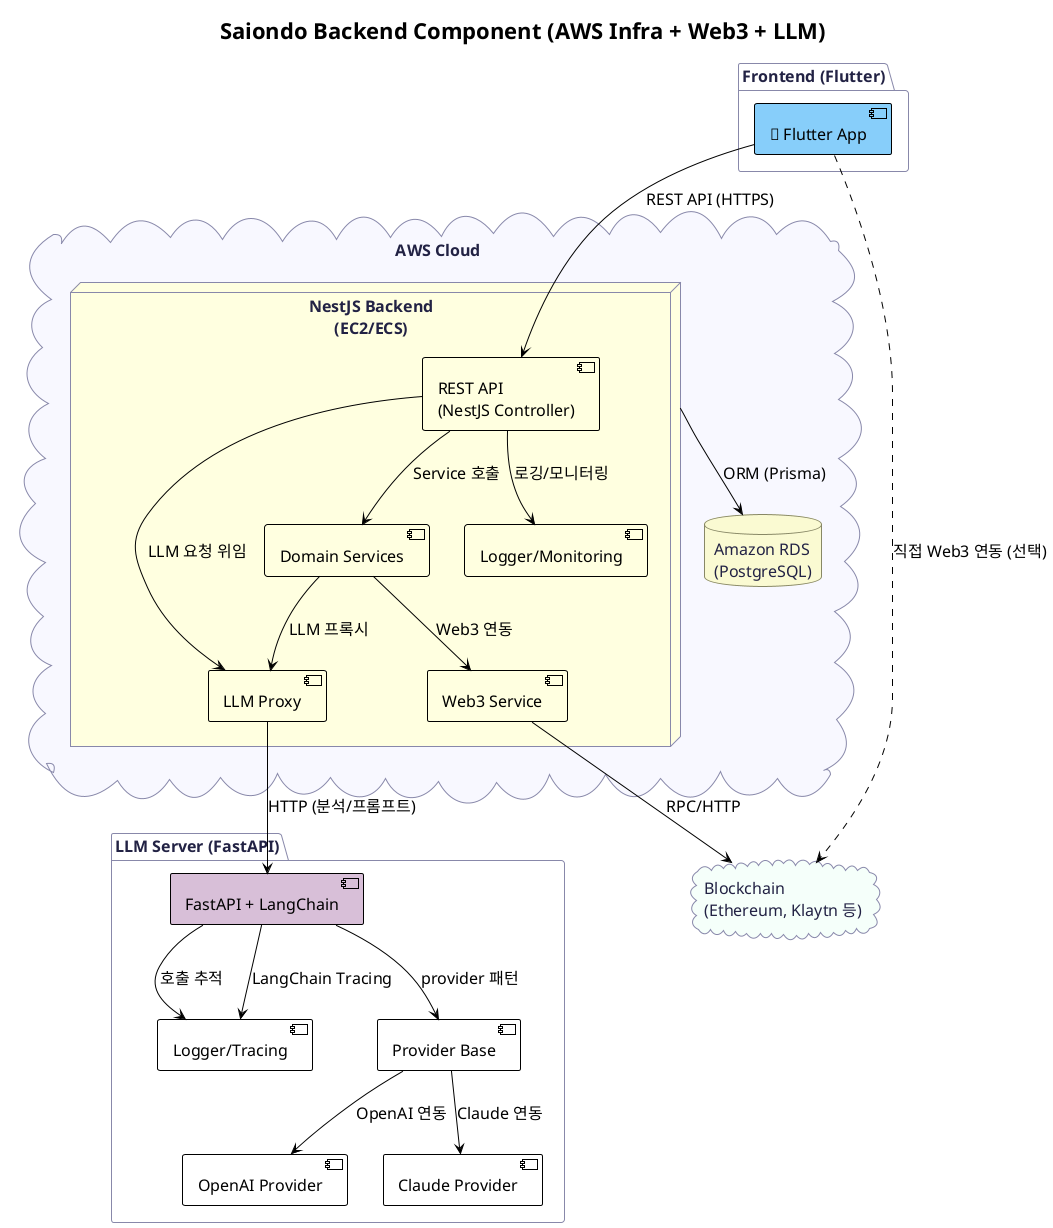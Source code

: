 @startuml
!theme plain
title Saiondo Backend Component (AWS Infra + Web3 + LLM)

skinparam defaultFontSize 16
skinparam package {
  BackgroundColor #FFFFFF
  BorderColor #8888AA
  FontColor #222244
}
skinparam cloud {
  BackgroundColor #F8F8FF
  BorderColor #8888AA
  FontColor #222244
}
skinparam database {
  BackgroundColor #FFFFF0
  BorderColor #888866
  FontColor #222244
}
skinparam storage {
  BackgroundColor #F8FFF8
  BorderColor #66AA66
  FontColor #222244
}
skinparam queue {
  BackgroundColor #FFF8FF
  BorderColor #AA66AA
  FontColor #222244
}
skinparam node {
  BackgroundColor #F8F8FF
  BorderColor #8888AA
  FontColor #222244
}

' === Frontend ===
package "Frontend (Flutter)" {
  [📱 Flutter App] as flutter #LightSkyBlue
}

' === AWS Cloud ===
cloud "AWS Cloud" as aws {
  node "NestJS Backend\n(EC2/ECS)" as backend #LightYellow {
    [REST API\n(NestJS Controller)] as api #LightYellow
    [Domain Services] as services #LightYellow
    [LLM Proxy] as llmproxy #LightYellow
    [Logger/Monitoring] as logger #LightYellow
    [Web3 Service] as web3svc #LightYellow

    api -down-> services : Service 호출
    services -down-> llmproxy : LLM 프록시
    api -down-> logger : 로깅/모니터링
    services -down-> web3svc : Web3 연동
  }

  database "Amazon RDS\n(PostgreSQL)" as db #LightGoldenRodYellow

  backend --> db : ORM (Prisma)
}

' === LLM Server ===
package "LLM Server (FastAPI)" {
  [FastAPI + LangChain] as fastapi #Thistle
  [OpenAI Provider] as openai #White
  [Claude Provider] as claude #White
  [Provider Base] as base #White
  [Logger/Tracing] as tracing #White

  fastapi -down-> base : provider 패턴
  base -down-> openai : OpenAI 연동
  base -down-> claude : Claude 연동
  fastapi -down-> tracing : LangChain Tracing
}

cloud "Blockchain\n(Ethereum, Klaytn 등)" as chain #MintCream

' === 데이터 흐름 (실선) ===
flutter -down-> api : REST API (HTTPS)
api -down-> llmproxy : LLM 요청 위임
llmproxy -down-> fastapi : HTTP (분석/프롬프트)
fastapi -right-> tracing : 호출 추적

' === Web3 연동 흐름 (실선) ===
web3svc -down-> chain : RPC/HTTP

' === (선택) Flutter App이 직접 Web3 연동하는 경우 (점선) ===
flutter ..right..> chain : 직접 Web3 연동 (선택)

@enduml

